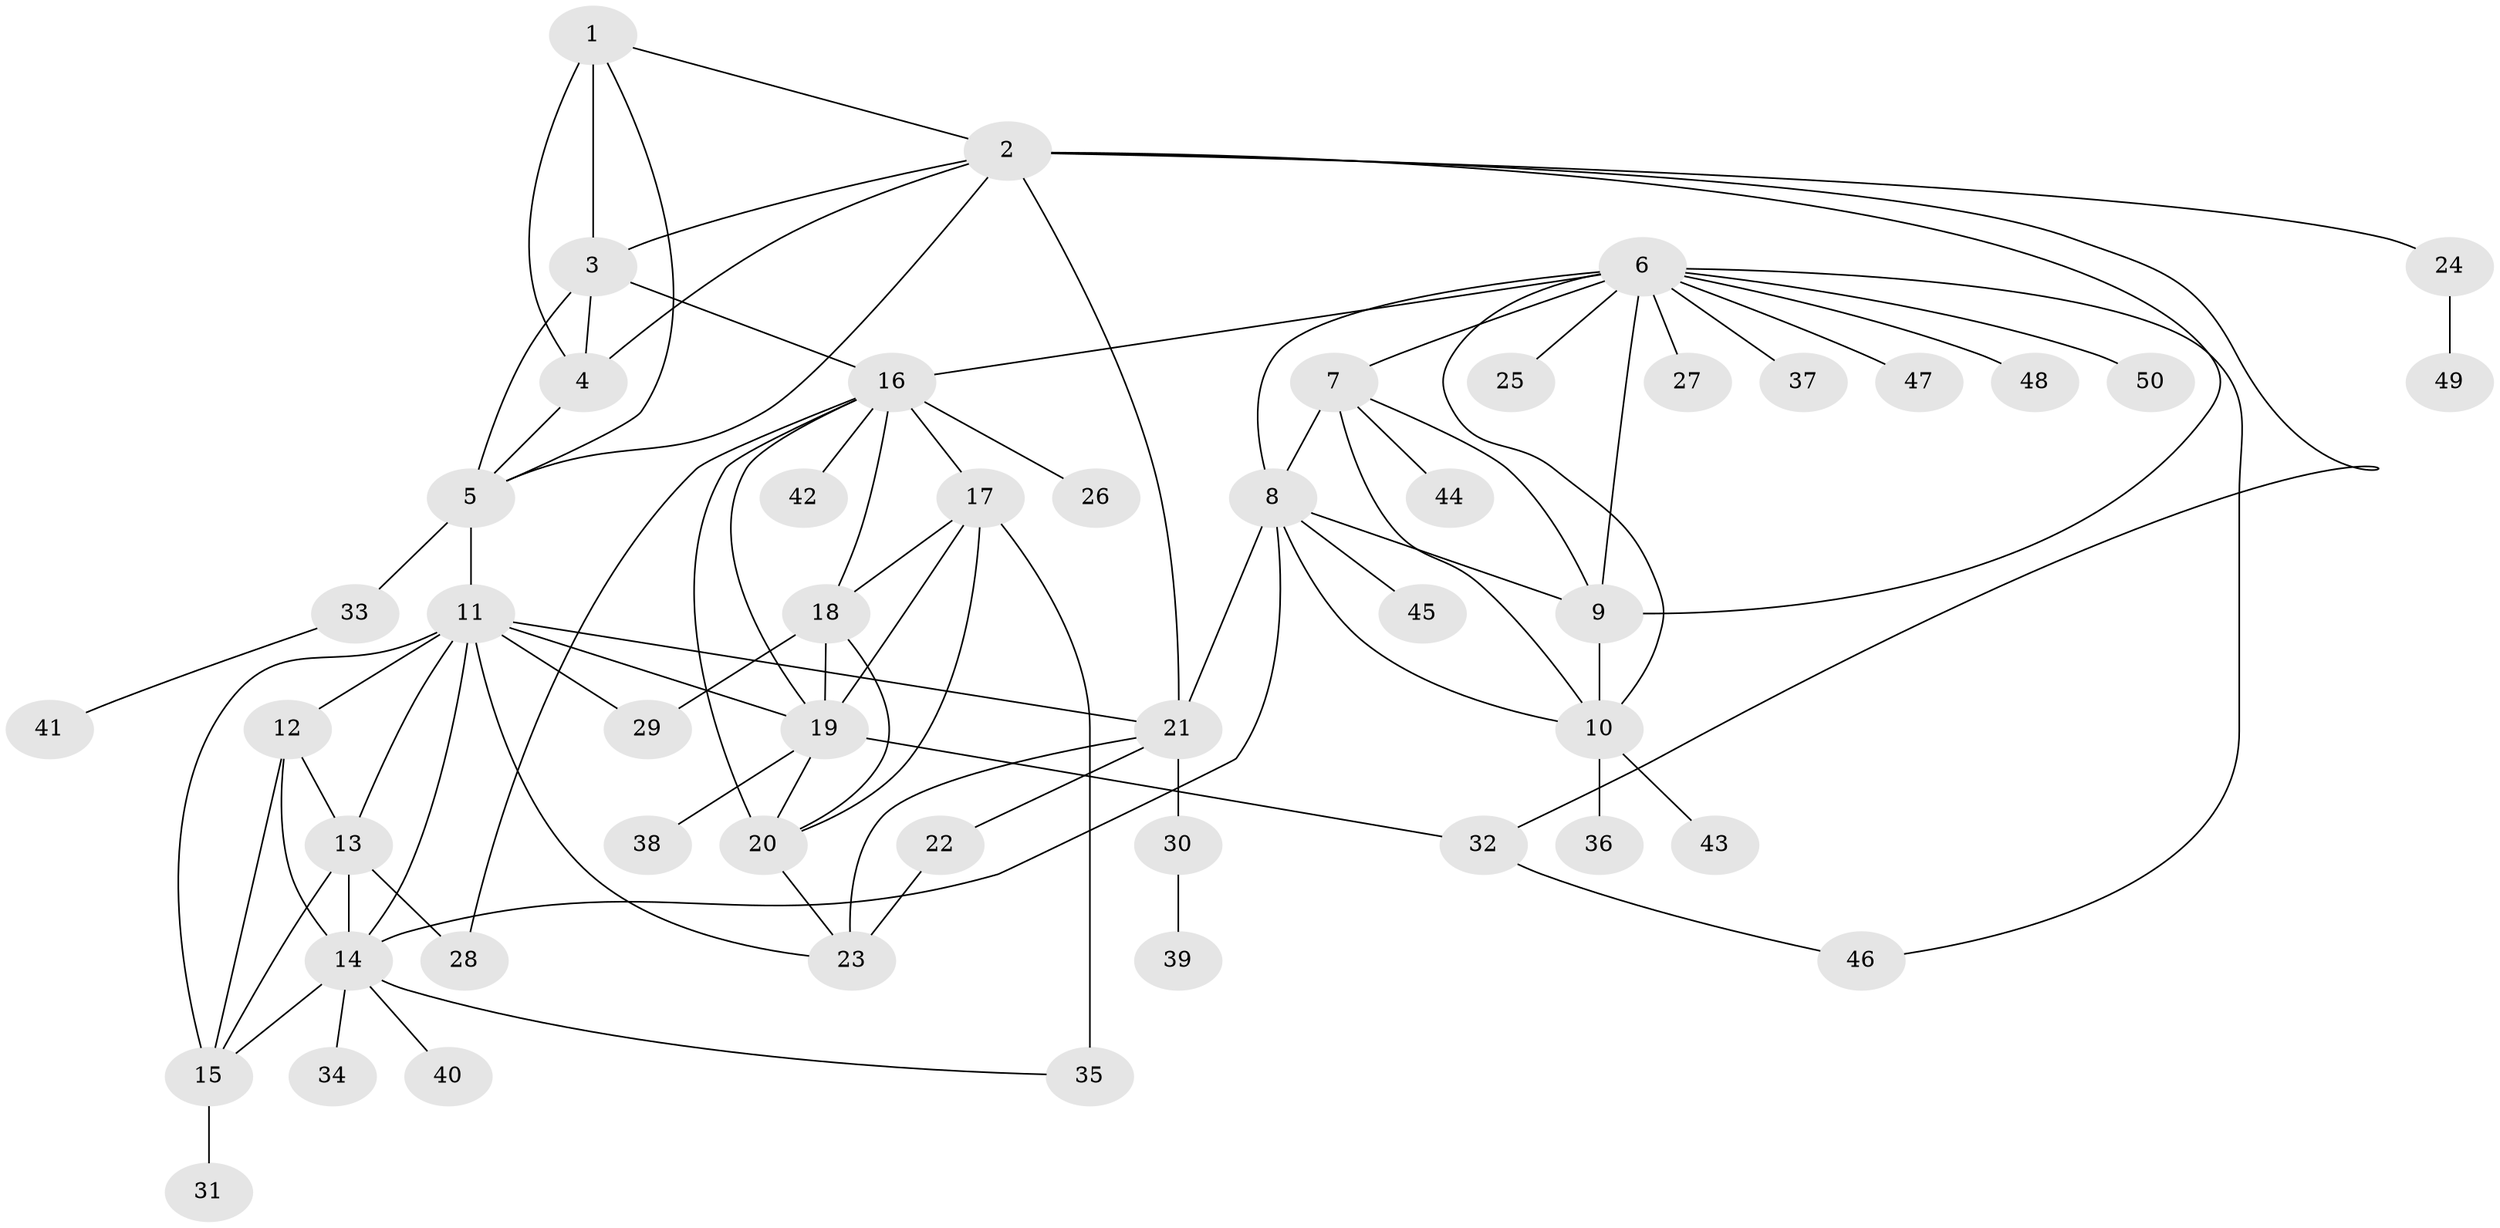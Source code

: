 // original degree distribution, {6: 0.04, 9: 0.04, 5: 0.03, 13: 0.01, 7: 0.07, 8: 0.02, 10: 0.02, 11: 0.01, 4: 0.02, 2: 0.14, 1: 0.59, 3: 0.01}
// Generated by graph-tools (version 1.1) at 2025/37/03/09/25 02:37:18]
// undirected, 50 vertices, 86 edges
graph export_dot {
graph [start="1"]
  node [color=gray90,style=filled];
  1;
  2;
  3;
  4;
  5;
  6;
  7;
  8;
  9;
  10;
  11;
  12;
  13;
  14;
  15;
  16;
  17;
  18;
  19;
  20;
  21;
  22;
  23;
  24;
  25;
  26;
  27;
  28;
  29;
  30;
  31;
  32;
  33;
  34;
  35;
  36;
  37;
  38;
  39;
  40;
  41;
  42;
  43;
  44;
  45;
  46;
  47;
  48;
  49;
  50;
  1 -- 2 [weight=1.0];
  1 -- 3 [weight=2.0];
  1 -- 4 [weight=1.0];
  1 -- 5 [weight=1.0];
  2 -- 3 [weight=1.0];
  2 -- 4 [weight=1.0];
  2 -- 5 [weight=1.0];
  2 -- 9 [weight=1.0];
  2 -- 21 [weight=1.0];
  2 -- 24 [weight=1.0];
  2 -- 32 [weight=1.0];
  3 -- 4 [weight=1.0];
  3 -- 5 [weight=1.0];
  3 -- 16 [weight=1.0];
  4 -- 5 [weight=1.0];
  5 -- 11 [weight=1.0];
  5 -- 33 [weight=3.0];
  6 -- 7 [weight=1.0];
  6 -- 8 [weight=1.0];
  6 -- 9 [weight=1.0];
  6 -- 10 [weight=1.0];
  6 -- 16 [weight=1.0];
  6 -- 25 [weight=1.0];
  6 -- 27 [weight=1.0];
  6 -- 37 [weight=1.0];
  6 -- 46 [weight=1.0];
  6 -- 47 [weight=1.0];
  6 -- 48 [weight=1.0];
  6 -- 50 [weight=1.0];
  7 -- 8 [weight=1.0];
  7 -- 9 [weight=1.0];
  7 -- 10 [weight=1.0];
  7 -- 44 [weight=1.0];
  8 -- 9 [weight=2.0];
  8 -- 10 [weight=1.0];
  8 -- 14 [weight=1.0];
  8 -- 21 [weight=1.0];
  8 -- 45 [weight=1.0];
  9 -- 10 [weight=1.0];
  10 -- 36 [weight=1.0];
  10 -- 43 [weight=1.0];
  11 -- 12 [weight=3.0];
  11 -- 13 [weight=1.0];
  11 -- 14 [weight=1.0];
  11 -- 15 [weight=1.0];
  11 -- 19 [weight=1.0];
  11 -- 21 [weight=1.0];
  11 -- 23 [weight=1.0];
  11 -- 29 [weight=1.0];
  12 -- 13 [weight=1.0];
  12 -- 14 [weight=1.0];
  12 -- 15 [weight=1.0];
  13 -- 14 [weight=1.0];
  13 -- 15 [weight=1.0];
  13 -- 28 [weight=5.0];
  14 -- 15 [weight=1.0];
  14 -- 34 [weight=1.0];
  14 -- 35 [weight=1.0];
  14 -- 40 [weight=1.0];
  15 -- 31 [weight=3.0];
  16 -- 17 [weight=1.0];
  16 -- 18 [weight=1.0];
  16 -- 19 [weight=1.0];
  16 -- 20 [weight=1.0];
  16 -- 26 [weight=2.0];
  16 -- 28 [weight=1.0];
  16 -- 42 [weight=1.0];
  17 -- 18 [weight=1.0];
  17 -- 19 [weight=1.0];
  17 -- 20 [weight=1.0];
  17 -- 35 [weight=5.0];
  18 -- 19 [weight=1.0];
  18 -- 20 [weight=1.0];
  18 -- 29 [weight=2.0];
  19 -- 20 [weight=1.0];
  19 -- 32 [weight=1.0];
  19 -- 38 [weight=2.0];
  20 -- 23 [weight=1.0];
  21 -- 22 [weight=4.0];
  21 -- 23 [weight=3.0];
  21 -- 30 [weight=1.0];
  22 -- 23 [weight=1.0];
  24 -- 49 [weight=1.0];
  30 -- 39 [weight=1.0];
  32 -- 46 [weight=1.0];
  33 -- 41 [weight=1.0];
}
